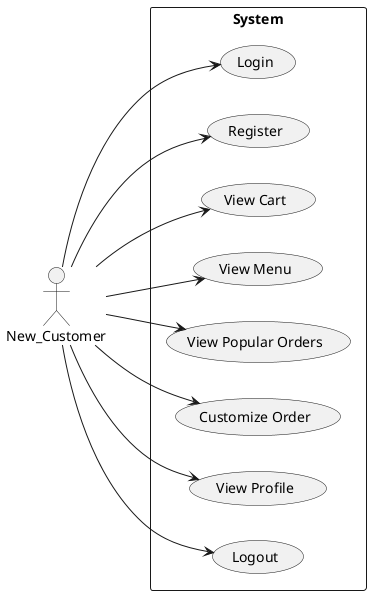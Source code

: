 @startuml new_customer
left to right direction
actor New_Customer
rectangle "System" as system {
  (Login)
  (Register)
  (View Cart)
  (View Menu)
  (View Popular Orders)
  (Customize Order)
  (View Profile)
  (Logout)
}
New_Customer --> (Login)
New_Customer --> (Register)
New_Customer --> (View Cart)
New_Customer --> (View Menu)
New_Customer --> (View Popular Orders)
New_Customer --> (Customize Order)
New_Customer --> (View Profile)
New_Customer --> (Logout)
@enduml